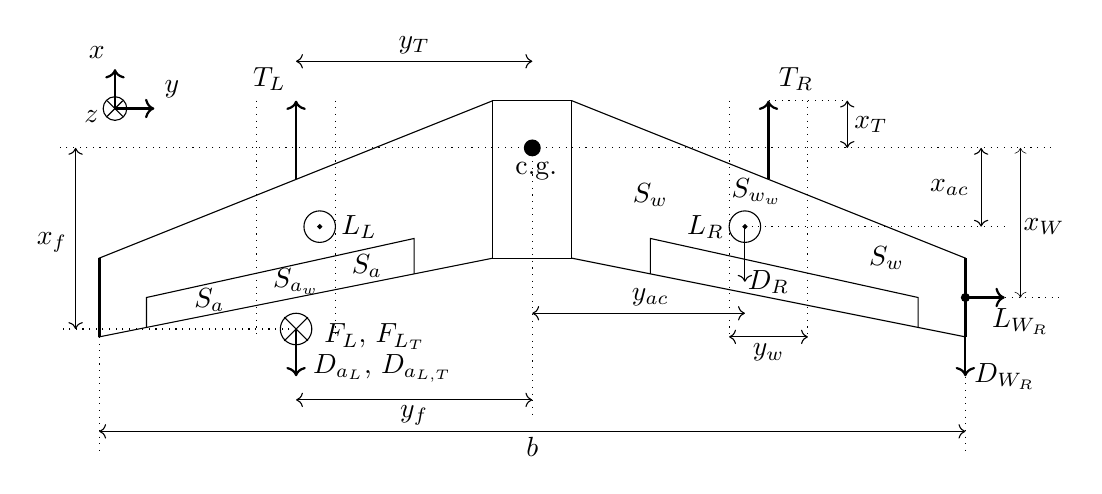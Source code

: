 \begin{tikzpicture}
    \begin{scope}[shift={(6,2.4)}]
    % Coord sys.
    \begin{scope}[shift={(1.2,-0.1)}]
        \draw[thick, ->] (-6,2) -- (-6,2.5) node[anchor=south east]{$x$};
        \draw[thick, ->] (-6,2) -- (-5.5,2) node[anchor=south west]{$y$};
        \draw[] (-6,2) circle (0.15cm);
        \draw[] (-6.1,1.9) -- (-5.9,2.1);
        \draw[] (-6.1, 2.1) -- (-5.9,1.9);
        \node[] at (-6.3,1.9) {$z$};
    \end{scope}

    % main body
    \draw (0,0) rectangle (1,2);
    % left wing
    \draw (0,2) -- (-5,0) -- (-5,-1) -- (0,0);
    % right wing
    \draw (1,2) -- (6,0) -- (6,-1) -- (1,0);
    % winglets, left and right
    \draw[very thick] (6,0) -- (6,-1);
    \draw[very thick] (-5,0) -- (-5,-1);

    % wingspan
    \draw[<->, thin] (-5,-2.2) -- (6, -2.2);
    \draw[dotted] (-5,-1) -- (-5, -2.5);
    \draw[dotted] (6, -1) -- (6, -2.5);
    \node at (0.5,-2.4) {$b$};

    % right Winglet forces
    \draw[fill=black] (6,-0.5) circle (0.05cm) ;
    \draw[->, thick] (6,-0.5) -- (6.5, -0.5);
    \node[] at (6.7,-0.8) {$L_{W_R}$};
    \draw[dotted] (6,-0.5) -- (7.2,-0.5);
    \draw[very thin, <->] (6.7,-0.5) -- (6.7, 1.4);
    \node[] at (7, 0.4) {$x_W$};

    \draw[->, thick] (6,-0.5) -- (6, -1.5);
    \node[] at (6.5,-1.5) {$D_{W_R}$};

    %left and right flaps
    %\draw (-4.4,-0.88) circle (0.1cm);
    %\draw (-1, -0.2) circle (0.1cm);
    \draw (-4.4, -0.88) -- (-4.4, -0.5) -- (-1, 0.25) -- (-1, -0.2);
    \draw (5.4, -0.88) --  (5.4, -0.5) -- (2, 0.25) -- (2,-0.2);

    % left and right propellers
    \draw[thick, ->] (-2.5,1) -- (-2.5,2) node[anchor=south east]{$T_L$};
    \draw[thick, ->] (3.5,1) -- (3.5, 2) node[anchor=south west]{$T_R$};

    % prop distance to cg
    \draw[<->] (-2.5, 2.5) -- (0.5, 2.5);
    \node[] at (-1, 2.7) {$y_T$};
    \draw[dotted] (3.5,2) -- (4.5,2);
    \draw[<->] (4.5,2) -- (4.5,1.4);
    \node[] at (4.8, 1.7) {$x_T$};

    % propeller cone. Left then Right
    \draw[dotted] (-3,2) -- (-3,-1);
    \draw[dotted] (-2,2) -- (-2,-1);
    \draw[dotted] (4,2) -- (4,-1);
    \draw[dotted] (3,2) -- (3,-1);

    % Propeller cone width
    \draw[<->] (4,-1) -- (3,-1);
    \node[] at (3.5, -1.2) {$y_w$};

    % Surface area aileron
    \node[] at (-2.5, -0.3) {$S_{a_w}$};
    \node[] at (-3.6, -0.53) {$S_a$};
    \node[] at (-1.6, -0.1) {$S_a$};

    % Wind surface areas
    \node[] at (2,0.8) {$S_w$};
    \node[] at (5,0) {$S_w$};
    \node[] at (3.35,0.85) {$S_{w_w}$};

    % Lift force, left
    \draw (-2.2, 0.4) circle (0.2cm);
    \draw[fill=black] (-2.2, 0.4) circle (0.025cm);
    \node[] at (-1.7, 0.4) {$L_L$};

    % Lift force, right
    \draw (3.2, 0.4) circle (0.2cm);
    \draw[fill=black] (3.2, 0.4) circle (0.025cm);
    \draw[dotted] (3.2, 0.4) -- (6.5,0.4);
    \node[] at (2.7, 0.4) {$L_R$};

    % Drag force, right
    \draw[->] (3.2,0.4) -- (3.2, -0.3);
    \node[] at (3.5,-0.3) {$D_R$};

    % Lift force distance
    \draw[<->] (0.5, -0.7) -- (3.2, -0.7);
    \node[] at (2, -0.5) {$y_{ac}$};
    % Right x distance
    \draw[<->] (6.2,1.4) -- (6.2, 0.4);
    \node[] at (5.8, 0.9) {$x_{ac}$};

    % Aileron force
    \draw (-2.5, -0.9) circle (0.2cm);
    \draw[] (-2.35, -0.75) -- (-2.65,-1.05);
    \draw[] (-2.65, -0.75) -- (-2.35, -1.05);
    %\node[] at (-2.4, -1.3) {$F_L$, $F_{L_T}$};
    \node[] at (-1.5, -1.0) {$F_L$, $F_{L_T}$};
    \draw[dotted] (-2.5, -0.9) -- (-5.5, -0.9);
    % Aileron drag
    \draw[->, thick] (-2.5, -0.9) -- (-2.5, -1.5);
    \node[] at (-1.4, -1.4) {$D_{a_L}$, $D_{a_{L,T}}$};

    % Distance flap force
    \draw[<->] (0.5,-1.8) -- (-2.5, -1.8);
    \node[] at (-1, -2) {$y_f$};
    \draw[<->] (-5.3, 1.4) -- (-5.3, -0.9);
    \node[] at (-5.6, 0.2) {$x_f$};

    % Center of Grav.
    \draw[fill=black] (0.5, 1.4) circle (0.1cm);
    \draw[dotted] (0.5,1.4) -- (0.5,-2);
    \draw[dotted] (0.5,1.4) -- (7.1,1.4);
    \draw[dotted] (0.5,1.4) -- (-5.5,1.4);
    \node[] at (0.55, 1.1) {c.g.};


    %mark 0,0
    %\draw (0,0) circle (0.1cm);

\end{scope}
\end{tikzpicture}